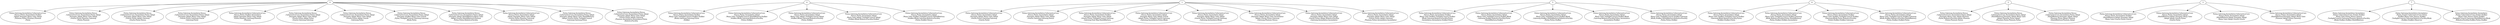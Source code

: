 digraph Dendrogram {
	0 -> "Pylon,Gateway,Assimilator,CyberneticsCore
,Nexus,Pylon,Assimilator,Stalker
,Adept,Stargate,Warp Gate,Adept
,Phoenix,Pylon,Phoenix,Phoenix
,Pylon"
	0 -> "Pylon,Gateway,Assimilator,Nexus
,CyberneticsCore,Assimilator,Pylon,Adept
,Stargate,Adept,Warp Gate,Adept
,Oracle,Pylon,Phoenix,Gateway
,Pylon,Phoenix"
	4 -> "Pylon,Gateway,Assimilator,CyberneticsCore
,Nexus,Pylon,Assimilator,Stalker
,Warp Gate,TwilightCouncil,Stalker,Stalker
,Blink,Gateway,Gateway,Pylon
,Stalker"
	1 -> "Pylon,Gateway,Assimilator,CyberneticsCore
,Nexus,Pylon,Assimilator,Adept
,Stargate,Adept,Warp Gate,Adept
,Oracle,Pylon,Gateway,Gateway
,Oracle,Pylon"
	0 -> "Pylon,Gateway,Assimilator,Nexus
,CyberneticsCore,Assimilator,Pylon,Adept
,Stargate,Adept,Warp Gate,Adept
,Oracle,Pylon,Adept,Gateway
,Oracle,Pylon,Nexus"
	0 -> "Pylon,Gateway,Assimilator,Nexus
,CyberneticsCore,Assimilator,Pylon,Adept
,Stargate,Adept,Warp Gate,Adept
,Oracle,Pylon,Gateway,Oracle
,Gateway,Pylon"
	5 -> "Pylon,Gateway,Assimilator,CyberneticsCore
,Nexus,Pylon,Assimilator,Stalker
,Warp Gate,Stalker,TwilightCouncil,Stalker
,Blink,Gateway,RoboticsFacility,Pylon
,Assimilator,Assimilator,Stalker,Pylon
"
	6 -> "Pylon,Gateway,Assimilator,CyberneticsCore
,Nexus,Pylon,Assimilator,Adept
,Warp Gate,Stalker,TwilightCouncil,Stalker
,Gateway,Blink,RoboticsFacility,Pylon
,Stalker,Stalker,Pylon"
	5 -> "Pylon,Gateway,Assimilator,CyberneticsCore
,Nexus,Pylon,Assimilator,Adept
,Warp Gate,TwilightCouncil,Stalker,Blink
,Gateway,Stalker,RoboticsFacility,Pylon
,ShieldBattery,Stalker"
	4 -> "Pylon,Gateway,Assimilator,CyberneticsCore
,Nexus,Pylon,Assimilator,Adept
,Warp Gate,TwilightCouncil,ShieldBattery,Stalker
,Stalker,Blink,Gateway,RoboticsFacility
,Pylon,Stalker"
	5 -> "Pylon,Gateway,Assimilator,CyberneticsCore
,Nexus,Pylon,Assimilator,Adept
,Warp Gate,TwilightCouncil,Stalker,Blink
,Gateway,Stalker,ShieldBattery,RoboticsFacility
,Pylon,Pylon,Stalker"
	0 -> "Pylon,Gateway,Assimilator,CyberneticsCore
,Nexus,Pylon,Stalker,Assimilator
,Adept,Stargate,Warp Gate,Adept
,Pylon,Phoenix,Gateway,Phoenix
,Phoenix"
	4 -> "Pylon,Gateway,Assimilator,CyberneticsCore
,Nexus,Pylon,Assimilator,Adept
,Warp Gate,Adept,TwilightCouncil,Adept
,Stalker,Blink,Gateway,RoboticsFacility
,Pylon,Stalker"
	2 -> "Pylon,Gateway,Assimilator,Nexus
,CyberneticsCore,Assimilator,Pylon,Adept
,Stargate,Warp Gate,Adept,Phoenix
,Pylon,RoboticsFacility,Adept,Phoenix
,Pylon,Phoenix,Nexus"
	1 -> "Pylon,Gateway,Assimilator,CyberneticsCore
,Nexus,Pylon,Assimilator,Adept
,Stargate,Adept,Warp Gate,Adept
,Oracle,Gateway,Gateway,Nexus
,Pylon"
	0 -> "Pylon,Gateway,Assimilator,Nexus
,CyberneticsCore,Assimilator,Pylon,Adept
,Stargate,Adept,Warp Gate,Adept
,Oracle,Pylon,Adept,Pylon
,Oracle,Gateway,Gateway"
	2 -> "Pylon,Gateway,Assimilator,Nexus
,CyberneticsCore,Assimilator,Pylon,Adept
,ShieldBattery,Stargate,Adept,Warp Gate
,Adept,Phoenix,Pylon,Adept
,Phoenix,Pylon,Phoenix,Pylon
"
	0 -> "Pylon,Gateway,Assimilator,Nexus
,CyberneticsCore,Assimilator,Pylon,Adept
,Stargate,Adept,Warp Gate,Adept
,Oracle,Pylon,Adept,Oracle
,Gateway,Pylon"
	0 -> "Pylon,Gateway,Assimilator,Nexus
,CyberneticsCore,Assimilator,Pylon,Adept
,Stargate,Stalker,Warp Gate,Oracle
,Pylon,TwilightCouncil,Gateway,Gateway
,Blink,Pylon"
	3 -> "Pylon,Gateway,Assimilator,CyberneticsCore
,Nexus,Pylon,Assimilator,Stalker
,ShieldBattery,Adept,Stargate,Adept
,Warp Gate,Oracle,Pylon,Oracle
"
	1 -> "Pylon,Gateway,Assimilator,CyberneticsCore
,Nexus,Pylon,Assimilator,Stalker
,Stargate,Adept,Warp Gate,Adept
,Oracle,Pylon,TwilightCouncil,Gateway
,Gateway,Void Ray,ShieldBattery"
	6 -> "Pylon,Gateway,Assimilator,CyberneticsCore
,Nexus,Pylon,Assimilator,Adept
,Warp Gate,TwilightCouncil,Stalker,Gateway
,Blink,RoboticsFacility,Pylon,ShieldBattery
,Pylon,Stalker,Stalker,Assimilator
"
	7 -> "Pylon,Gateway,Assimilator,Assimilator
,Pylon,CyberneticsCore,Zealot,Stalker
,Warp Gate,Pylon,Nexus,Sentry
,TwilightCouncil,Gateway,Phoenix,RoboticsFacility
,Blink,Stalker,Stalker,ShieldBattery
"
	7 -> "Pylon,Gateway,Assimilator,Assimilator
,Pylon,Zealot,CyberneticsCore,Pylon
,Stalker,Warp Gate,Nexus,Stalker
,TwilightCouncil,Gateway,RoboticsFacility,Blink
,Stalker,Stalker,Observer"
	0 -> "Pylon,Gateway,Assimilator,Nexus
,CyberneticsCore,Assimilator,Pylon,Adept
,Stargate,Adept,ShieldBattery,Warp Gate
,Adept,Oracle,ShieldBattery,Phoenix
,Pylon,Pylon,RoboticsFacility"
	5 -> "Pylon,Gateway,Assimilator,CyberneticsCore
,Nexus,Pylon,Assimilator,Adept
,Warp Gate,TwilightCouncil,Stalker,Blink
,Gateway,RoboticsFacility,Pylon,Assimilator
,Assimilator,Stalker"
	7 -> "Pylon,Gateway,Assimilator,Assimilator
,Pylon,CyberneticsCore,Zealot,Stalker
,Warp Gate,Nexus,Pylon,Stalker
,TwilightCouncil,Gateway,ShieldBattery,Blink
,RoboticsFacility,Stalker,Pylon,Stalker
"
	0 -> "Pylon,Gateway,Assimilator,CyberneticsCore
,Nexus,Pylon,Assimilator,Adept
,Adept,Stargate,Warp Gate,Adept
,Oracle,Pylon,Phoenix,Gateway
,Assimilator,Pylon,Phoenix"
	1 -> "Pylon,Gateway,Assimilator,CyberneticsCore
,Nexus,Pylon,Assimilator,Adept
,Stargate,Warp Gate,Adept,Oracle
,Adept,Pylon,TwilightCouncil,Gateway
,Gateway,Assimilator,Pylon,Blink
"
	1 -> "Pylon,Gateway,Assimilator,CyberneticsCore
,Nexus,Pylon,Assimilator,Adept
,Stargate,Adept,Warp Gate,Adept
,Oracle,Pylon,TwilightCouncil,Gateway
,Gateway,Assimilator,Blink"
	3 -> "Pylon,Gateway,Assimilator,CyberneticsCore
,Nexus,Pylon,Assimilator,Adept
,ShieldBattery,Adept,Stargate,Warp Gate
,Adept,Adept,Oracle,Pylon
,Oracle,Pylon"
	3 -> "Pylon,Gateway,Assimilator,CyberneticsCore
,Nexus,Pylon,Assimilator,Adept
,ShieldBattery,Adept,Stargate,Adept
,Warp Gate,Adept,Oracle,Oracle
"
	1 -> "Pylon,Gateway,Assimilator,CyberneticsCore
,Nexus,Pylon,Assimilator,Adept
,Stargate,Adept,Warp Gate,Assimilator
,Adept,Oracle,Pylon,Gateway
,Gateway,Phoenix,Nexus"
	2 -> "Pylon,Gateway,Assimilator,Nexus
,CyberneticsCore,Assimilator,Pylon,Adept
,ShieldBattery,Stargate,Adept,Adept
,Phoenix,Pylon,Adept,Phoenix
,ShieldBattery,Phoenix,Adept"
	1 -> "Pylon,Gateway,Assimilator,CyberneticsCore
,Nexus,Pylon,Assimilator,Adept
,Stargate,Adept,Warp Gate,Adept
,Oracle,Pylon,Adept,RoboticsFacility
,Gateway,Assimilator,Assimilator"
	1 -> "Pylon,Gateway,Assimilator,CyberneticsCore
,Nexus,Pylon,Assimilator,Adept
,Stargate,Adept,Warp Gate,Adept
,Oracle,Pylon,Adept,Gateway
,Phoenix,Pylon,Assimilator,Assimilator
"
	0 -> "Pylon,Gateway,Assimilator,Nexus
,CyberneticsCore,Assimilator,Pylon,Adept
,Stargate,Adept,Warp Gate,ShieldBattery
,Adept,Oracle,Pylon,TwilightCouncil
,Gateway,Gateway,Pylon"
	0 -> "Pylon,Gateway,Assimilator,Nexus
,CyberneticsCore,Assimilator,Pylon,Adept
,Stargate,Adept,Warp Gate,Adept
,Oracle,Pylon,Adept,Gateway
,Phoenix,Assimilator,Assimilator,Pylon
,RoboticsFacility"
	4 -> "Pylon,Gateway,Assimilator,CyberneticsCore
,Nexus,Pylon,Assimilator,Adept
,Warp Gate,Adept,TwilightCouncil,Adept
,Stalker,Blink,RoboticsFacility,Stalker
"
	6 -> "Pylon,Gateway,Assimilator,CyberneticsCore
,Nexus,Pylon,Assimilator,Stalker
,Warp Gate,Stalker,TwilightCouncil,Stalker
,Gateway,Blink,Pylon,RoboticsFacility
,Pylon,Stalker,Stalker,Gateway
"
	4 -> "Pylon,Gateway,Assimilator,CyberneticsCore
,Nexus,Pylon,Assimilator,Adept
,Warp Gate,Stalker,TwilightCouncil,ShieldBattery
,Stalker,Blink,Gateway,RoboticsFacility
,Pylon,Stalker,Nexus"
	6 -> "Pylon,Gateway,Assimilator,CyberneticsCore
,Nexus,Pylon,Assimilator,Adept
,Warp Gate,TwilightCouncil,Stalker,Gateway
,Blink,Stalker,RoboticsFacility,ShieldBattery
,Pylon,Stalker,Stalker,Pylon
"
	3 -> "Pylon,Gateway,Assimilator,CyberneticsCore
,Nexus,Pylon,Assimilator,Adept
,ShieldBattery,Stargate,Adept,Warp Gate
,Phoenix,Adept,Pylon,Gateway
,Oracle"
	5 -> "Pylon,Gateway,Assimilator,CyberneticsCore
,Nexus,Pylon,Assimilator,Adept
,Warp Gate,TwilightCouncil,Stalker,Gateway
,Blink,Stalker,ShieldBattery,RoboticsFacility
,Pylon,Pylon,Stalker"
}

